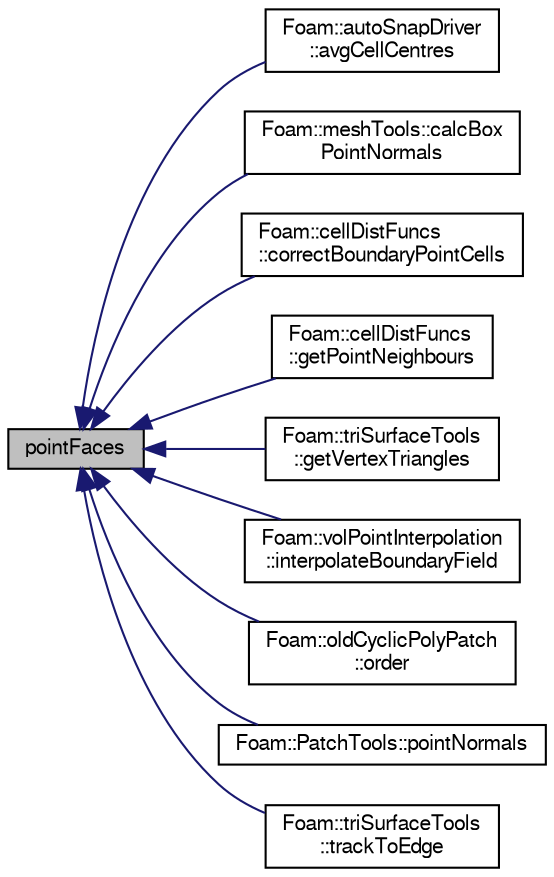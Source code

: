 digraph "pointFaces"
{
  bgcolor="transparent";
  edge [fontname="FreeSans",fontsize="10",labelfontname="FreeSans",labelfontsize="10"];
  node [fontname="FreeSans",fontsize="10",shape=record];
  rankdir="LR";
  Node1 [label="pointFaces",height=0.2,width=0.4,color="black", fillcolor="grey75", style="filled" fontcolor="black"];
  Node1 -> Node2 [dir="back",color="midnightblue",fontsize="10",style="solid",fontname="FreeSans"];
  Node2 [label="Foam::autoSnapDriver\l::avgCellCentres",height=0.2,width=0.4,color="black",URL="$a00079.html#a9a5472df0725c810bc826b246e36068b",tooltip="Helper: calculate average cell centre per point. "];
  Node1 -> Node3 [dir="back",color="midnightblue",fontsize="10",style="solid",fontname="FreeSans"];
  Node3 [label="Foam::meshTools::calcBox\lPointNormals",height=0.2,width=0.4,color="black",URL="$a10290.html#a4ba6200a07a6aab35485561987f60185",tooltip="Calculate point normals on a &#39;box&#39; mesh (all edges aligned with. "];
  Node1 -> Node4 [dir="back",color="midnightblue",fontsize="10",style="solid",fontname="FreeSans"];
  Node4 [label="Foam::cellDistFuncs\l::correctBoundaryPointCells",height=0.2,width=0.4,color="black",URL="$a00199.html#a7438151f39b383ddccb8cb95cf77202f",tooltip="Correct all cells connected to wall (via point). Sets values in. "];
  Node1 -> Node5 [dir="back",color="midnightblue",fontsize="10",style="solid",fontname="FreeSans"];
  Node5 [label="Foam::cellDistFuncs\l::getPointNeighbours",height=0.2,width=0.4,color="black",URL="$a00199.html#aafabc2c0d34e3ffdee914c7b971cc76c",tooltip="Get faces sharing point with face on patch. "];
  Node1 -> Node6 [dir="back",color="midnightblue",fontsize="10",style="solid",fontname="FreeSans"];
  Node6 [label="Foam::triSurfaceTools\l::getVertexTriangles",height=0.2,width=0.4,color="black",URL="$a02617.html#aa242e3ca747b5d12e431a87f581aebb7",tooltip="Get all triangles using edge endpoint. "];
  Node1 -> Node7 [dir="back",color="midnightblue",fontsize="10",style="solid",fontname="FreeSans"];
  Node7 [label="Foam::volPointInterpolation\l::interpolateBoundaryField",height=0.2,width=0.4,color="black",URL="$a02734.html#ae0a17963a0b9c6511a6090b3e4c65180",tooltip="Interpolate boundary field without applying constraints/boundary. "];
  Node1 -> Node8 [dir="back",color="midnightblue",fontsize="10",style="solid",fontname="FreeSans"];
  Node8 [label="Foam::oldCyclicPolyPatch\l::order",height=0.2,width=0.4,color="black",URL="$a01656.html#a557fadfc4a0e74703deefb12da057df5",tooltip="Return new ordering for primitivePatch. "];
  Node1 -> Node9 [dir="back",color="midnightblue",fontsize="10",style="solid",fontname="FreeSans"];
  Node9 [label="Foam::PatchTools::pointNormals",height=0.2,width=0.4,color="black",URL="$a01761.html#ab60186b13b96788288ecfa924a6950d2"];
  Node1 -> Node10 [dir="back",color="midnightblue",fontsize="10",style="solid",fontname="FreeSans"];
  Node10 [label="Foam::triSurfaceTools\l::trackToEdge",height=0.2,width=0.4,color="black",URL="$a02617.html#a6d8fd04b37cd0ac3c45134c26f9ba40c",tooltip="Track on surface to get closer to point. "];
}
